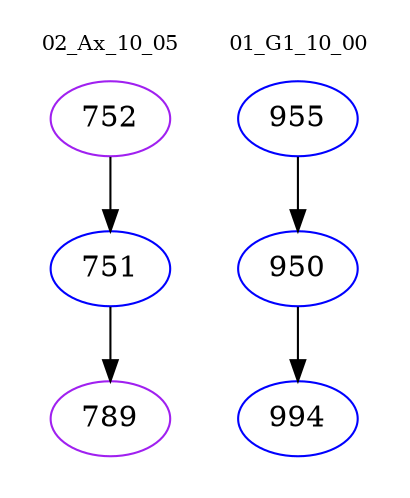 digraph{
subgraph cluster_0 {
color = white
label = "02_Ax_10_05";
fontsize=10;
T0_752 [label="752", color="purple"]
T0_752 -> T0_751 [color="black"]
T0_751 [label="751", color="blue"]
T0_751 -> T0_789 [color="black"]
T0_789 [label="789", color="purple"]
}
subgraph cluster_1 {
color = white
label = "01_G1_10_00";
fontsize=10;
T1_955 [label="955", color="blue"]
T1_955 -> T1_950 [color="black"]
T1_950 [label="950", color="blue"]
T1_950 -> T1_994 [color="black"]
T1_994 [label="994", color="blue"]
}
}
